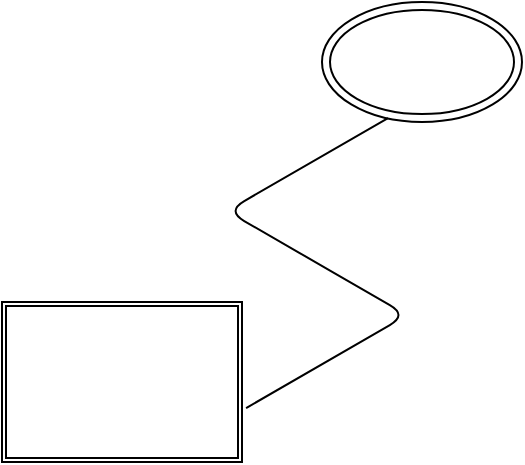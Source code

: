 <mxfile>
    <diagram id="WhizQLkKz8dFbSVJ8QW8" name="第 1 页">
        <mxGraphModel dx="490" dy="515" grid="1" gridSize="10" guides="1" tooltips="1" connect="1" arrows="1" fold="1" page="1" pageScale="1" pageWidth="827" pageHeight="1169" math="0" shadow="0">
            <root>
                <mxCell id="0"/>
                <mxCell id="1" parent="0"/>
                <mxCell id="2" value="" style="shape=ext;double=1;rounded=0;whiteSpace=wrap;html=1;" vertex="1" parent="1">
                    <mxGeometry x="90" y="250" width="120" height="80" as="geometry"/>
                </mxCell>
                <mxCell id="3" value="" style="ellipse;shape=doubleEllipse;whiteSpace=wrap;html=1;" vertex="1" parent="1">
                    <mxGeometry x="250" y="100" width="100" height="60" as="geometry"/>
                </mxCell>
                <mxCell id="4" value="" style="edgeStyle=isometricEdgeStyle;endArrow=none;html=1;exitX=1.017;exitY=0.663;exitDx=0;exitDy=0;exitPerimeter=0;entryX=0.33;entryY=0.967;entryDx=0;entryDy=0;entryPerimeter=0;" edge="1" parent="1" source="2" target="3">
                    <mxGeometry width="50" height="100" relative="1" as="geometry">
                        <mxPoint x="230" y="320" as="sourcePoint"/>
                        <mxPoint x="280" y="220" as="targetPoint"/>
                    </mxGeometry>
                </mxCell>
            </root>
        </mxGraphModel>
    </diagram>
</mxfile>